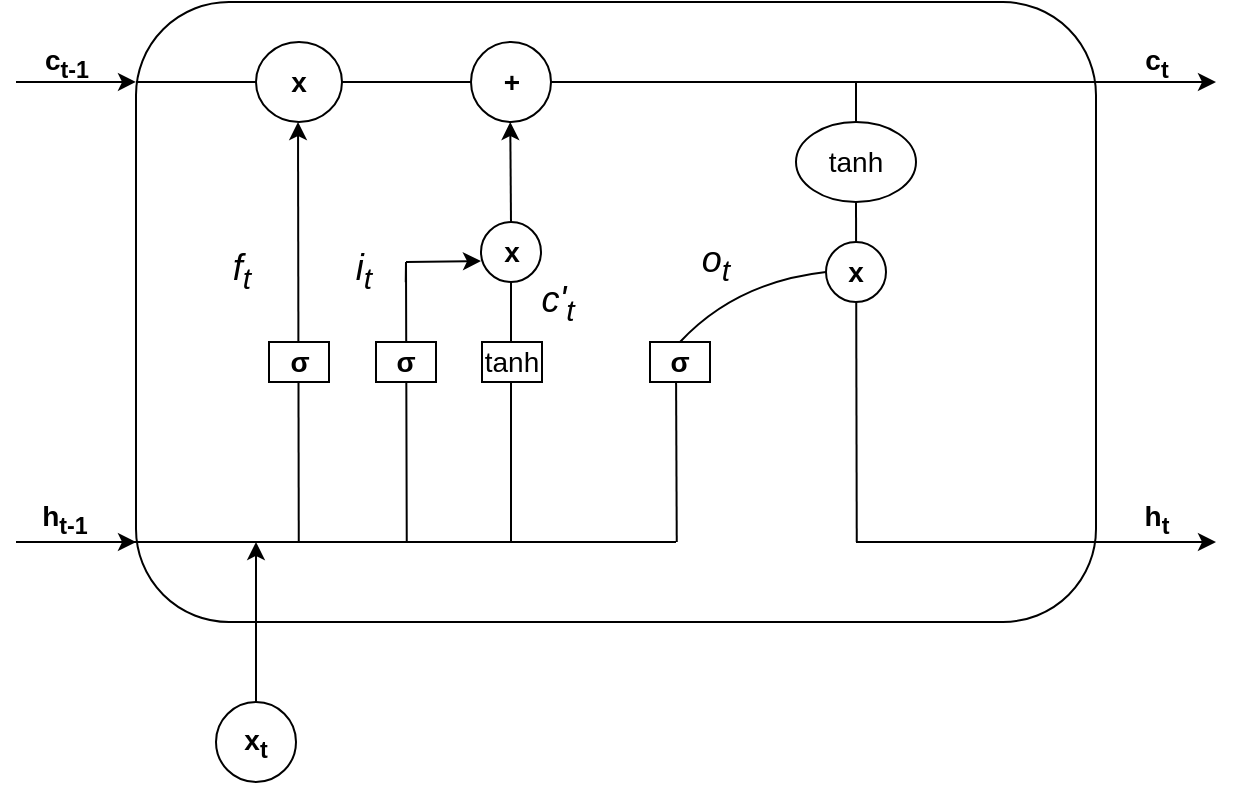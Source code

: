 <mxfile version="20.8.21" type="github">
  <diagram name="第 1 页" id="YQxbBs0BbiNEOquYL5x5">
    <mxGraphModel dx="1050" dy="587" grid="1" gridSize="10" guides="1" tooltips="1" connect="1" arrows="1" fold="1" page="1" pageScale="1" pageWidth="827" pageHeight="1169" math="0" shadow="0">
      <root>
        <mxCell id="0" />
        <mxCell id="1" parent="0" />
        <mxCell id="dB4ynnrVMyyCkjZUkYFl-1" value="" style="rounded=1;whiteSpace=wrap;html=1;" vertex="1" parent="1">
          <mxGeometry x="100" y="210" width="480" height="310" as="geometry" />
        </mxCell>
        <mxCell id="dB4ynnrVMyyCkjZUkYFl-15" value="" style="endArrow=classic;html=1;rounded=0;" edge="1" parent="dB4ynnrVMyyCkjZUkYFl-1">
          <mxGeometry width="50" height="50" relative="1" as="geometry">
            <mxPoint x="81.38" y="270" as="sourcePoint" />
            <mxPoint x="81.005" y="60" as="targetPoint" />
          </mxGeometry>
        </mxCell>
        <mxCell id="dB4ynnrVMyyCkjZUkYFl-17" value="" style="endArrow=classic;html=1;rounded=0;startArrow=none;" edge="1" parent="dB4ynnrVMyyCkjZUkYFl-1" source="dB4ynnrVMyyCkjZUkYFl-18">
          <mxGeometry width="50" height="50" relative="1" as="geometry">
            <mxPoint x="187.5" y="270" as="sourcePoint" />
            <mxPoint x="187.125" y="60" as="targetPoint" />
          </mxGeometry>
        </mxCell>
        <mxCell id="dB4ynnrVMyyCkjZUkYFl-22" value="" style="endArrow=none;html=1;rounded=0;" edge="1" parent="dB4ynnrVMyyCkjZUkYFl-1" target="dB4ynnrVMyyCkjZUkYFl-18">
          <mxGeometry width="50" height="50" relative="1" as="geometry">
            <mxPoint x="187.5" y="270" as="sourcePoint" />
            <mxPoint x="262.125" y="270" as="targetPoint" />
          </mxGeometry>
        </mxCell>
        <mxCell id="dB4ynnrVMyyCkjZUkYFl-18" value="&lt;font style=&quot;font-size: 14px;&quot;&gt;&lt;b&gt;x&lt;/b&gt;&lt;/font&gt;" style="ellipse;whiteSpace=wrap;html=1;aspect=fixed;" vertex="1" parent="dB4ynnrVMyyCkjZUkYFl-1">
          <mxGeometry x="172.5" y="110" width="30" height="30" as="geometry" />
        </mxCell>
        <mxCell id="dB4ynnrVMyyCkjZUkYFl-24" value="" style="endArrow=none;html=1;rounded=0;entryX=0.281;entryY=0.452;entryDx=0;entryDy=0;entryPerimeter=0;endFill=0;" edge="1" parent="dB4ynnrVMyyCkjZUkYFl-1" target="dB4ynnrVMyyCkjZUkYFl-1">
          <mxGeometry width="50" height="50" relative="1" as="geometry">
            <mxPoint x="135.375" y="270" as="sourcePoint" />
            <mxPoint x="135" y="190" as="targetPoint" />
            <Array as="points">
              <mxPoint x="135" y="130" />
            </Array>
          </mxGeometry>
        </mxCell>
        <mxCell id="dB4ynnrVMyyCkjZUkYFl-25" value="" style="endArrow=classic;html=1;rounded=0;" edge="1" parent="dB4ynnrVMyyCkjZUkYFl-1">
          <mxGeometry width="50" height="50" relative="1" as="geometry">
            <mxPoint x="135" y="130" as="sourcePoint" />
            <mxPoint x="172.5" y="129.5" as="targetPoint" />
          </mxGeometry>
        </mxCell>
        <mxCell id="dB4ynnrVMyyCkjZUkYFl-26" value="" style="endArrow=none;html=1;rounded=0;endFill=0;" edge="1" parent="dB4ynnrVMyyCkjZUkYFl-1">
          <mxGeometry width="50" height="50" relative="1" as="geometry">
            <mxPoint x="270.375" y="270" as="sourcePoint" />
            <mxPoint x="270" y="180" as="targetPoint" />
            <Array as="points" />
          </mxGeometry>
        </mxCell>
        <mxCell id="dB4ynnrVMyyCkjZUkYFl-27" value="" style="endArrow=none;html=1;rounded=0;endFill=0;entryX=0.75;entryY=0.323;entryDx=0;entryDy=0;entryPerimeter=0;" edge="1" parent="dB4ynnrVMyyCkjZUkYFl-1" target="dB4ynnrVMyyCkjZUkYFl-1">
          <mxGeometry width="50" height="50" relative="1" as="geometry">
            <mxPoint x="360.375" y="270" as="sourcePoint" />
            <mxPoint x="360" y="180" as="targetPoint" />
            <Array as="points" />
          </mxGeometry>
        </mxCell>
        <mxCell id="dB4ynnrVMyyCkjZUkYFl-28" value="&lt;font style=&quot;font-size: 14px;&quot;&gt;tanh&lt;/font&gt;" style="ellipse;whiteSpace=wrap;html=1;" vertex="1" parent="dB4ynnrVMyyCkjZUkYFl-1">
          <mxGeometry x="330" y="60" width="60" height="40" as="geometry" />
        </mxCell>
        <mxCell id="dB4ynnrVMyyCkjZUkYFl-29" value="" style="endArrow=none;html=1;curved=1;entryX=0;entryY=0.5;entryDx=0;entryDy=0;exitX=0.5;exitY=0;exitDx=0;exitDy=0;" edge="1" parent="dB4ynnrVMyyCkjZUkYFl-1" source="dB4ynnrVMyyCkjZUkYFl-71" target="dB4ynnrVMyyCkjZUkYFl-30">
          <mxGeometry width="50" height="50" relative="1" as="geometry">
            <mxPoint x="270" y="180" as="sourcePoint" />
            <mxPoint x="360" y="140" as="targetPoint" />
            <Array as="points">
              <mxPoint x="300" y="140" />
            </Array>
          </mxGeometry>
        </mxCell>
        <mxCell id="dB4ynnrVMyyCkjZUkYFl-30" value="&lt;font style=&quot;font-size: 14px;&quot;&gt;&lt;b&gt;x&lt;/b&gt;&lt;/font&gt;" style="ellipse;whiteSpace=wrap;html=1;aspect=fixed;" vertex="1" parent="dB4ynnrVMyyCkjZUkYFl-1">
          <mxGeometry x="345" y="120" width="30" height="30" as="geometry" />
        </mxCell>
        <mxCell id="dB4ynnrVMyyCkjZUkYFl-5" value="&lt;font style=&quot;font-size: 14px;&quot;&gt;&lt;b&gt;x&lt;/b&gt;&lt;/font&gt;" style="ellipse;whiteSpace=wrap;html=1;aspect=fixed;" vertex="1" parent="dB4ynnrVMyyCkjZUkYFl-1">
          <mxGeometry x="60" y="20" width="43" height="40" as="geometry" />
        </mxCell>
        <mxCell id="dB4ynnrVMyyCkjZUkYFl-8" value="&lt;font style=&quot;font-size: 14px;&quot;&gt;&lt;b&gt;+&lt;/b&gt;&lt;/font&gt;" style="ellipse;whiteSpace=wrap;html=1;aspect=fixed;" vertex="1" parent="dB4ynnrVMyyCkjZUkYFl-1">
          <mxGeometry x="167.5" y="20" width="40" height="40" as="geometry" />
        </mxCell>
        <mxCell id="dB4ynnrVMyyCkjZUkYFl-9" value="" style="endArrow=none;html=1;rounded=0;startArrow=none;" edge="1" parent="dB4ynnrVMyyCkjZUkYFl-1" source="dB4ynnrVMyyCkjZUkYFl-5" target="dB4ynnrVMyyCkjZUkYFl-8">
          <mxGeometry width="50" height="50" relative="1" as="geometry">
            <mxPoint x="130" y="40" as="sourcePoint" />
            <mxPoint x="690" y="40" as="targetPoint" />
          </mxGeometry>
        </mxCell>
        <mxCell id="dB4ynnrVMyyCkjZUkYFl-51" value="&lt;font style=&quot;font-size: 14px;&quot;&gt;&lt;b&gt;σ&lt;/b&gt;&lt;/font&gt;" style="rounded=0;whiteSpace=wrap;html=1;" vertex="1" parent="dB4ynnrVMyyCkjZUkYFl-1">
          <mxGeometry x="120" y="170" width="30" height="20" as="geometry" />
        </mxCell>
        <mxCell id="dB4ynnrVMyyCkjZUkYFl-68" value="&lt;font style=&quot;font-size: 14px;&quot;&gt;&lt;b&gt;σ&lt;/b&gt;&lt;/font&gt;" style="rounded=0;whiteSpace=wrap;html=1;" vertex="1" parent="dB4ynnrVMyyCkjZUkYFl-1">
          <mxGeometry x="66.5" y="170" width="30" height="20" as="geometry" />
        </mxCell>
        <mxCell id="dB4ynnrVMyyCkjZUkYFl-69" value="&lt;font style=&quot;font-size: 14px;&quot;&gt;tanh&lt;/font&gt;" style="rounded=0;whiteSpace=wrap;html=1;" vertex="1" parent="dB4ynnrVMyyCkjZUkYFl-1">
          <mxGeometry x="173" y="170" width="30" height="20" as="geometry" />
        </mxCell>
        <mxCell id="dB4ynnrVMyyCkjZUkYFl-71" value="&lt;font style=&quot;font-size: 14px;&quot;&gt;&lt;b&gt;σ&lt;/b&gt;&lt;/font&gt;" style="rounded=0;whiteSpace=wrap;html=1;" vertex="1" parent="dB4ynnrVMyyCkjZUkYFl-1">
          <mxGeometry x="257" y="170" width="30" height="20" as="geometry" />
        </mxCell>
        <mxCell id="dB4ynnrVMyyCkjZUkYFl-79" value="&lt;i&gt;&lt;font style=&quot;font-size: 18px;&quot;&gt;f&lt;sub&gt;t&lt;/sub&gt;&lt;/font&gt;&lt;/i&gt;" style="text;strokeColor=none;align=center;fillColor=none;html=1;verticalAlign=middle;whiteSpace=wrap;rounded=0;fontSize=14;" vertex="1" parent="dB4ynnrVMyyCkjZUkYFl-1">
          <mxGeometry x="23" y="120" width="60" height="30" as="geometry" />
        </mxCell>
        <mxCell id="dB4ynnrVMyyCkjZUkYFl-80" value="&lt;i&gt;&lt;font style=&quot;font-size: 18px;&quot;&gt;i&lt;sub&gt;t&lt;/sub&gt;&lt;/font&gt;&lt;/i&gt;" style="text;strokeColor=none;align=center;fillColor=none;html=1;verticalAlign=middle;whiteSpace=wrap;rounded=0;fontSize=14;" vertex="1" parent="dB4ynnrVMyyCkjZUkYFl-1">
          <mxGeometry x="84" y="120" width="60" height="30" as="geometry" />
        </mxCell>
        <mxCell id="dB4ynnrVMyyCkjZUkYFl-81" value="&lt;i&gt;&lt;font style=&quot;font-size: 18px;&quot;&gt;o&lt;sub&gt;t&lt;/sub&gt;&lt;/font&gt;&lt;/i&gt;" style="text;strokeColor=none;align=center;fillColor=none;html=1;verticalAlign=middle;whiteSpace=wrap;rounded=0;fontSize=14;" vertex="1" parent="dB4ynnrVMyyCkjZUkYFl-1">
          <mxGeometry x="260" y="116" width="60" height="30" as="geometry" />
        </mxCell>
        <mxCell id="dB4ynnrVMyyCkjZUkYFl-82" value="" style="endArrow=none;html=1;fontSize=18;curved=1;exitX=0.5;exitY=0;exitDx=0;exitDy=0;" edge="1" parent="dB4ynnrVMyyCkjZUkYFl-1" source="dB4ynnrVMyyCkjZUkYFl-28">
          <mxGeometry width="50" height="50" relative="1" as="geometry">
            <mxPoint x="350" y="60" as="sourcePoint" />
            <mxPoint x="360" y="40" as="targetPoint" />
          </mxGeometry>
        </mxCell>
        <mxCell id="dB4ynnrVMyyCkjZUkYFl-83" value="&lt;i&gt;&lt;font style=&quot;font-size: 18px;&quot;&gt;c&#39;&lt;sub&gt;t&lt;/sub&gt;&lt;/font&gt;&lt;/i&gt;" style="text;strokeColor=none;align=center;fillColor=none;html=1;verticalAlign=middle;whiteSpace=wrap;rounded=0;fontSize=14;" vertex="1" parent="dB4ynnrVMyyCkjZUkYFl-1">
          <mxGeometry x="181" y="136" width="60" height="30" as="geometry" />
        </mxCell>
        <mxCell id="dB4ynnrVMyyCkjZUkYFl-2" value="" style="endArrow=classic;html=1;rounded=0;entryX=0;entryY=0.129;entryDx=0;entryDy=0;entryPerimeter=0;" edge="1" parent="1" target="dB4ynnrVMyyCkjZUkYFl-1">
          <mxGeometry width="50" height="50" relative="1" as="geometry">
            <mxPoint x="40" y="250" as="sourcePoint" />
            <mxPoint x="70" y="250" as="targetPoint" />
          </mxGeometry>
        </mxCell>
        <mxCell id="dB4ynnrVMyyCkjZUkYFl-4" value="" style="endArrow=classic;html=1;rounded=0;startArrow=none;" edge="1" parent="1" source="dB4ynnrVMyyCkjZUkYFl-8">
          <mxGeometry width="50" height="50" relative="1" as="geometry">
            <mxPoint x="100" y="250" as="sourcePoint" />
            <mxPoint x="640" y="250" as="targetPoint" />
          </mxGeometry>
        </mxCell>
        <mxCell id="dB4ynnrVMyyCkjZUkYFl-7" value="" style="endArrow=none;html=1;rounded=0;" edge="1" parent="1" target="dB4ynnrVMyyCkjZUkYFl-5">
          <mxGeometry width="50" height="50" relative="1" as="geometry">
            <mxPoint x="100" y="250" as="sourcePoint" />
            <mxPoint x="790" y="250" as="targetPoint" />
          </mxGeometry>
        </mxCell>
        <mxCell id="dB4ynnrVMyyCkjZUkYFl-10" value="" style="endArrow=classic;html=1;rounded=0;entryX=0;entryY=0.129;entryDx=0;entryDy=0;entryPerimeter=0;" edge="1" parent="1">
          <mxGeometry width="50" height="50" relative="1" as="geometry">
            <mxPoint x="40" y="480" as="sourcePoint" />
            <mxPoint x="100" y="480" as="targetPoint" />
          </mxGeometry>
        </mxCell>
        <mxCell id="dB4ynnrVMyyCkjZUkYFl-11" value="" style="endArrow=none;html=1;rounded=0;endFill=0;" edge="1" parent="1">
          <mxGeometry width="50" height="50" relative="1" as="geometry">
            <mxPoint x="94" y="480" as="sourcePoint" />
            <mxPoint x="370" y="480" as="targetPoint" />
          </mxGeometry>
        </mxCell>
        <mxCell id="dB4ynnrVMyyCkjZUkYFl-12" value="" style="endArrow=classic;html=1;rounded=0;exitX=0.813;exitY=0.871;exitDx=0;exitDy=0;exitPerimeter=0;" edge="1" parent="1" source="dB4ynnrVMyyCkjZUkYFl-1">
          <mxGeometry width="50" height="50" relative="1" as="geometry">
            <mxPoint x="650" y="480" as="sourcePoint" />
            <mxPoint x="640" y="480" as="targetPoint" />
            <Array as="points">
              <mxPoint x="460" y="480" />
              <mxPoint x="550" y="480" />
              <mxPoint x="640" y="480" />
            </Array>
          </mxGeometry>
        </mxCell>
        <mxCell id="dB4ynnrVMyyCkjZUkYFl-13" value="" style="endArrow=classic;html=1;rounded=0;startArrow=none;" edge="1" parent="1" source="dB4ynnrVMyyCkjZUkYFl-14">
          <mxGeometry width="50" height="50" relative="1" as="geometry">
            <mxPoint x="160" y="570" as="sourcePoint" />
            <mxPoint x="160" y="480" as="targetPoint" />
          </mxGeometry>
        </mxCell>
        <mxCell id="dB4ynnrVMyyCkjZUkYFl-73" value="&lt;font style=&quot;font-size: 14px;&quot;&gt;&lt;b&gt;c&lt;sub&gt;t-1&lt;/sub&gt;&lt;/b&gt;&lt;/font&gt;" style="text;html=1;align=center;verticalAlign=middle;resizable=0;points=[];autosize=1;strokeColor=none;fillColor=none;" vertex="1" parent="1">
          <mxGeometry x="40" y="225" width="50" height="30" as="geometry" />
        </mxCell>
        <mxCell id="dB4ynnrVMyyCkjZUkYFl-74" value="&lt;font style=&quot;font-size: 14px;&quot;&gt;&lt;b&gt;c&lt;sub&gt;t&lt;/sub&gt;&lt;/b&gt;&lt;/font&gt;" style="text;html=1;align=center;verticalAlign=middle;resizable=0;points=[];autosize=1;strokeColor=none;fillColor=none;" vertex="1" parent="1">
          <mxGeometry x="590" y="225" width="40" height="30" as="geometry" />
        </mxCell>
        <mxCell id="dB4ynnrVMyyCkjZUkYFl-75" value="&lt;font style=&quot;font-size: 14px;&quot;&gt;&lt;b&gt;h&lt;sub&gt;t&lt;/sub&gt;&lt;/b&gt;&lt;/font&gt;" style="text;html=1;align=center;verticalAlign=middle;resizable=0;points=[];autosize=1;strokeColor=none;fillColor=none;" vertex="1" parent="1">
          <mxGeometry x="590" y="453" width="40" height="30" as="geometry" />
        </mxCell>
        <mxCell id="dB4ynnrVMyyCkjZUkYFl-76" value="&lt;font style=&quot;font-size: 14px;&quot;&gt;&lt;b&gt;h&lt;sub&gt;t-1&lt;/sub&gt;&lt;/b&gt;&lt;/font&gt;" style="text;html=1;align=center;verticalAlign=middle;resizable=0;points=[];autosize=1;strokeColor=none;fillColor=none;" vertex="1" parent="1">
          <mxGeometry x="39" y="453" width="50" height="30" as="geometry" />
        </mxCell>
        <mxCell id="dB4ynnrVMyyCkjZUkYFl-77" value="" style="endArrow=none;html=1;rounded=0;" edge="1" parent="1" target="dB4ynnrVMyyCkjZUkYFl-14">
          <mxGeometry width="50" height="50" relative="1" as="geometry">
            <mxPoint x="160" y="570" as="sourcePoint" />
            <mxPoint x="160" y="480" as="targetPoint" />
          </mxGeometry>
        </mxCell>
        <mxCell id="dB4ynnrVMyyCkjZUkYFl-14" value="&lt;font style=&quot;font-size: 14px;&quot;&gt;&lt;b&gt;x&lt;sub&gt;t&lt;/sub&gt;&lt;/b&gt;&lt;/font&gt;" style="ellipse;whiteSpace=wrap;html=1;aspect=fixed;" vertex="1" parent="1">
          <mxGeometry x="140" y="560" width="40" height="40" as="geometry" />
        </mxCell>
      </root>
    </mxGraphModel>
  </diagram>
</mxfile>
